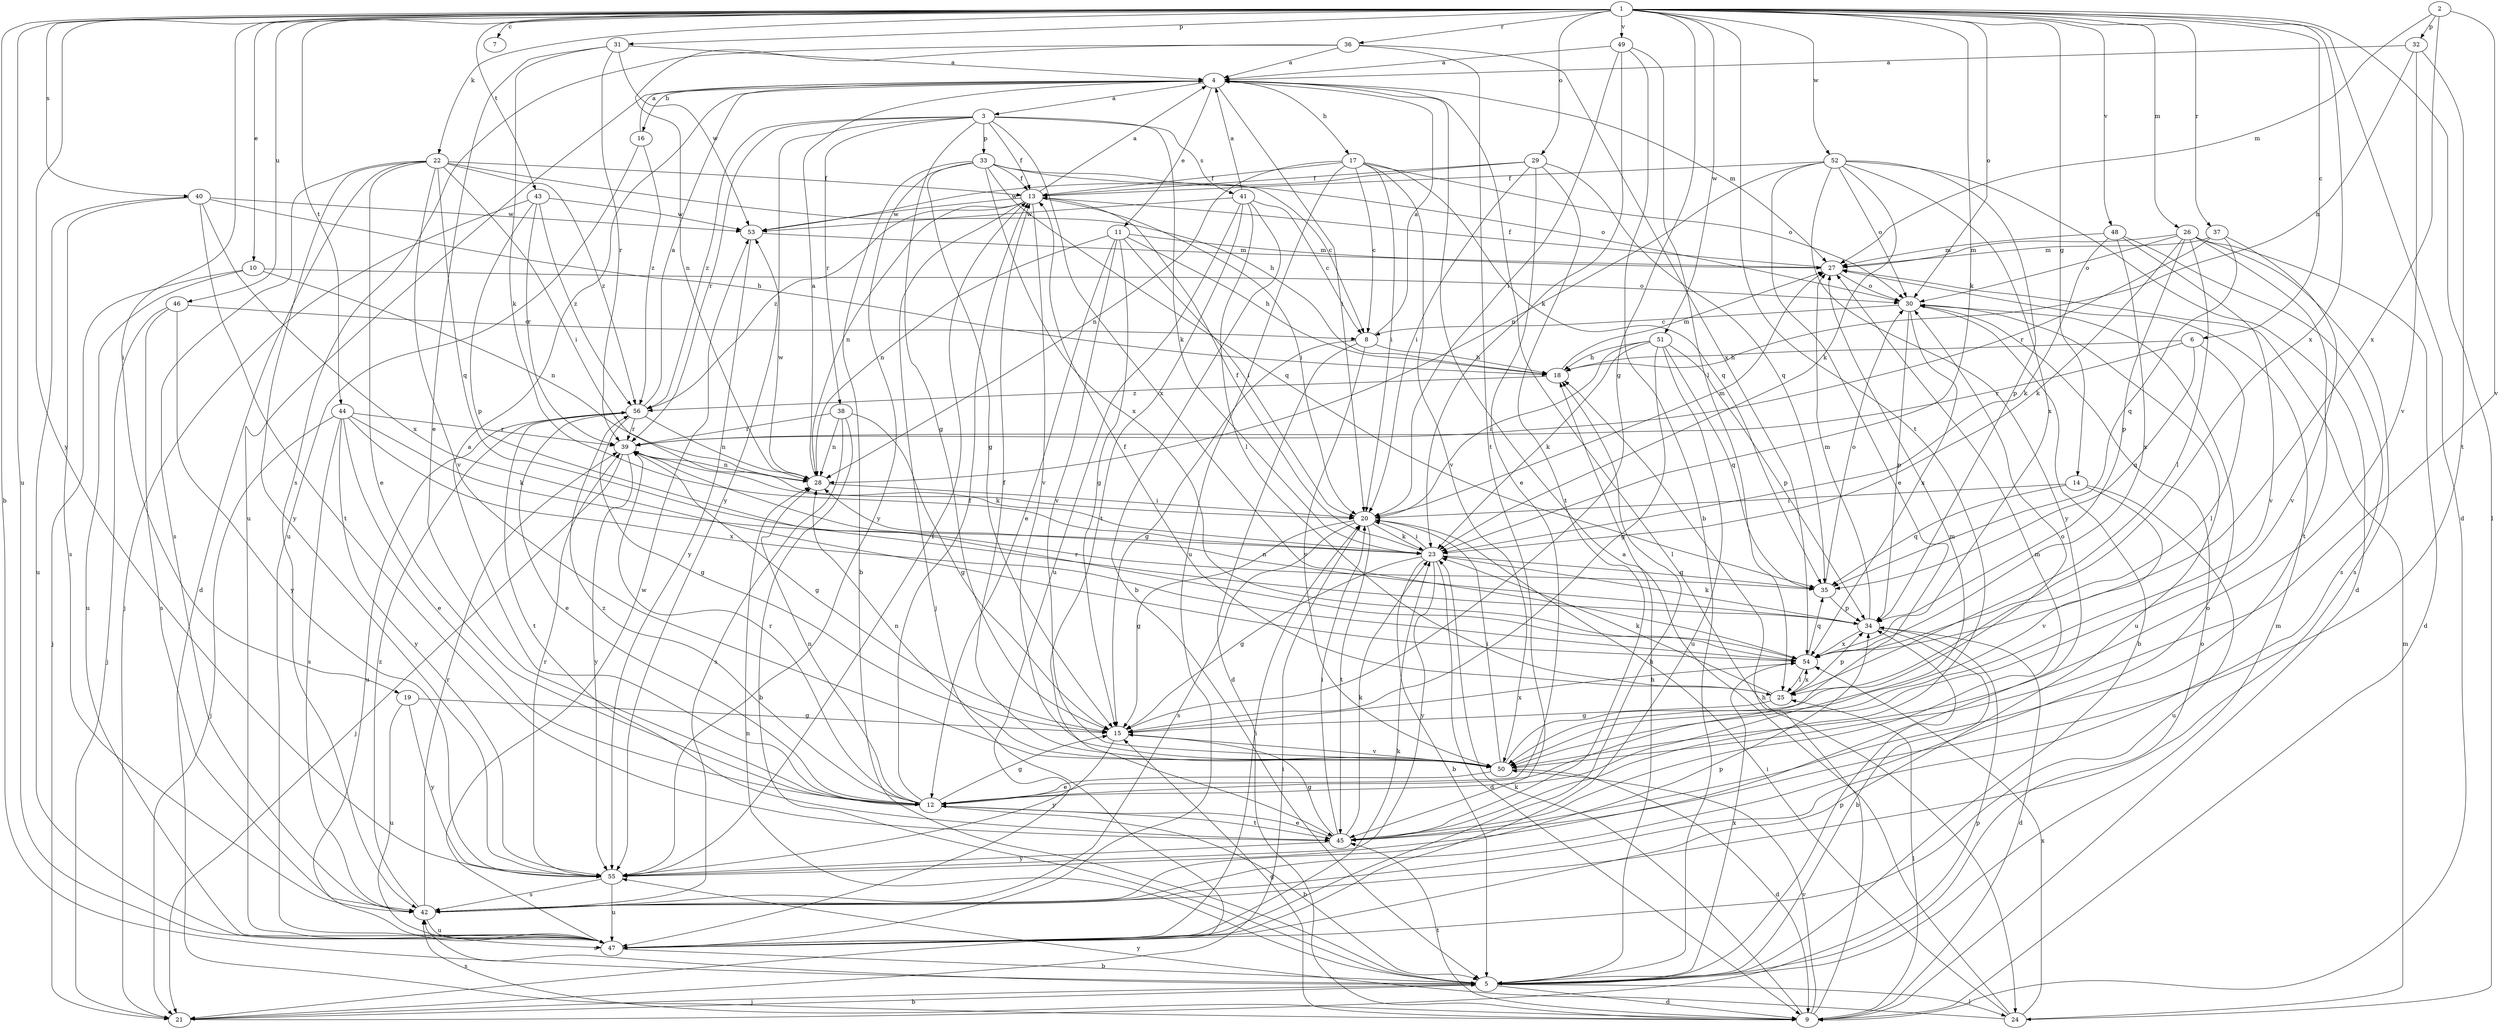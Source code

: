 strict digraph  {
	4 -> 3 [label=a];
	8 -> 4 [label=a];
	12 -> 4 [label=a];
	13 -> 4 [label=a];
	16 -> 4 [label=a];
	24 -> 4 [label=a];
	28 -> 4 [label=a];
	31 -> 4 [label=a];
	32 -> 4 [label=a];
	36 -> 4 [label=a];
	41 -> 4 [label=a];
	49 -> 4 [label=a];
	56 -> 4 [label=a];
	1 -> 5 [label=b];
	12 -> 5 [label=b];
	21 -> 5 [label=b];
	23 -> 5 [label=b];
	30 -> 5 [label=b];
	33 -> 5 [label=b];
	34 -> 5 [label=b];
	38 -> 5 [label=b];
	41 -> 5 [label=b];
	47 -> 5 [label=b];
	49 -> 5 [label=b];
	1 -> 6 [label=c];
	1 -> 7 [label=c];
	17 -> 8 [label=c];
	30 -> 8 [label=c];
	33 -> 8 [label=c];
	41 -> 8 [label=c];
	46 -> 8 [label=c];
	1 -> 9 [label=d];
	5 -> 9 [label=d];
	8 -> 9 [label=d];
	22 -> 9 [label=d];
	23 -> 9 [label=d];
	26 -> 9 [label=d];
	34 -> 9 [label=d];
	50 -> 9 [label=d];
	52 -> 9 [label=d];
	1 -> 10 [label=e];
	4 -> 11 [label=e];
	11 -> 12 [label=e];
	22 -> 12 [label=e];
	29 -> 12 [label=e];
	31 -> 12 [label=e];
	44 -> 12 [label=e];
	45 -> 12 [label=e];
	50 -> 12 [label=e];
	52 -> 12 [label=e];
	56 -> 12 [label=e];
	3 -> 13 [label=f];
	12 -> 13 [label=f];
	17 -> 13 [label=f];
	22 -> 13 [label=f];
	23 -> 13 [label=f];
	25 -> 13 [label=f];
	27 -> 13 [label=f];
	29 -> 13 [label=f];
	33 -> 13 [label=f];
	50 -> 13 [label=f];
	52 -> 13 [label=f];
	55 -> 13 [label=f];
	1 -> 14 [label=g];
	1 -> 15 [label=g];
	3 -> 15 [label=g];
	8 -> 15 [label=g];
	9 -> 15 [label=g];
	11 -> 15 [label=g];
	12 -> 15 [label=g];
	19 -> 15 [label=g];
	20 -> 15 [label=g];
	23 -> 15 [label=g];
	25 -> 15 [label=g];
	33 -> 15 [label=g];
	38 -> 15 [label=g];
	39 -> 15 [label=g];
	45 -> 15 [label=g];
	51 -> 15 [label=g];
	56 -> 15 [label=g];
	4 -> 16 [label=h];
	4 -> 17 [label=h];
	5 -> 18 [label=h];
	6 -> 18 [label=h];
	8 -> 18 [label=h];
	9 -> 18 [label=h];
	11 -> 18 [label=h];
	22 -> 18 [label=h];
	32 -> 18 [label=h];
	40 -> 18 [label=h];
	47 -> 18 [label=h];
	51 -> 18 [label=h];
	1 -> 19 [label=i];
	4 -> 20 [label=i];
	11 -> 20 [label=i];
	13 -> 20 [label=i];
	14 -> 20 [label=i];
	17 -> 20 [label=i];
	21 -> 20 [label=i];
	22 -> 20 [label=i];
	23 -> 20 [label=i];
	24 -> 20 [label=i];
	28 -> 20 [label=i];
	29 -> 20 [label=i];
	45 -> 20 [label=i];
	47 -> 20 [label=i];
	49 -> 20 [label=i];
	50 -> 20 [label=i];
	51 -> 20 [label=i];
	5 -> 21 [label=j];
	10 -> 21 [label=j];
	13 -> 21 [label=j];
	39 -> 21 [label=j];
	43 -> 21 [label=j];
	44 -> 21 [label=j];
	46 -> 21 [label=j];
	1 -> 22 [label=k];
	1 -> 23 [label=k];
	3 -> 23 [label=k];
	9 -> 23 [label=k];
	20 -> 23 [label=k];
	25 -> 23 [label=k];
	26 -> 23 [label=k];
	31 -> 23 [label=k];
	34 -> 23 [label=k];
	39 -> 23 [label=k];
	44 -> 23 [label=k];
	45 -> 23 [label=k];
	47 -> 23 [label=k];
	48 -> 23 [label=k];
	49 -> 23 [label=k];
	51 -> 23 [label=k];
	52 -> 23 [label=k];
	1 -> 24 [label=l];
	4 -> 24 [label=l];
	5 -> 24 [label=l];
	6 -> 25 [label=l];
	9 -> 25 [label=l];
	26 -> 25 [label=l];
	41 -> 25 [label=l];
	49 -> 25 [label=l];
	54 -> 25 [label=l];
	1 -> 26 [label=m];
	2 -> 27 [label=m];
	4 -> 27 [label=m];
	5 -> 27 [label=m];
	11 -> 27 [label=m];
	12 -> 27 [label=m];
	18 -> 27 [label=m];
	20 -> 27 [label=m];
	24 -> 27 [label=m];
	26 -> 27 [label=m];
	34 -> 27 [label=m];
	37 -> 27 [label=m];
	45 -> 27 [label=m];
	48 -> 27 [label=m];
	53 -> 27 [label=m];
	5 -> 28 [label=n];
	10 -> 28 [label=n];
	11 -> 28 [label=n];
	12 -> 28 [label=n];
	13 -> 28 [label=n];
	17 -> 28 [label=n];
	34 -> 28 [label=n];
	36 -> 28 [label=n];
	38 -> 28 [label=n];
	39 -> 28 [label=n];
	50 -> 28 [label=n];
	52 -> 28 [label=n];
	56 -> 28 [label=n];
	1 -> 29 [label=o];
	1 -> 30 [label=o];
	5 -> 30 [label=o];
	10 -> 30 [label=o];
	17 -> 30 [label=o];
	26 -> 30 [label=o];
	27 -> 30 [label=o];
	33 -> 30 [label=o];
	35 -> 30 [label=o];
	42 -> 30 [label=o];
	50 -> 30 [label=o];
	52 -> 30 [label=o];
	1 -> 31 [label=p];
	2 -> 32 [label=p];
	3 -> 33 [label=p];
	5 -> 34 [label=p];
	21 -> 34 [label=p];
	25 -> 34 [label=p];
	26 -> 34 [label=p];
	30 -> 34 [label=p];
	35 -> 34 [label=p];
	42 -> 34 [label=p];
	43 -> 34 [label=p];
	51 -> 34 [label=p];
	52 -> 34 [label=p];
	6 -> 35 [label=q];
	14 -> 35 [label=q];
	17 -> 35 [label=q];
	22 -> 35 [label=q];
	23 -> 35 [label=q];
	29 -> 35 [label=q];
	33 -> 35 [label=q];
	37 -> 35 [label=q];
	51 -> 35 [label=q];
	54 -> 35 [label=q];
	1 -> 36 [label=r];
	1 -> 37 [label=r];
	3 -> 38 [label=r];
	3 -> 39 [label=r];
	6 -> 39 [label=r];
	12 -> 39 [label=r];
	31 -> 39 [label=r];
	37 -> 39 [label=r];
	38 -> 39 [label=r];
	42 -> 39 [label=r];
	43 -> 39 [label=r];
	44 -> 39 [label=r];
	54 -> 39 [label=r];
	55 -> 39 [label=r];
	56 -> 39 [label=r];
	1 -> 40 [label=s];
	3 -> 41 [label=s];
	5 -> 42 [label=s];
	9 -> 42 [label=s];
	20 -> 42 [label=s];
	22 -> 42 [label=s];
	26 -> 42 [label=s];
	36 -> 42 [label=s];
	38 -> 42 [label=s];
	40 -> 42 [label=s];
	44 -> 42 [label=s];
	46 -> 42 [label=s];
	48 -> 42 [label=s];
	55 -> 42 [label=s];
	1 -> 43 [label=t];
	1 -> 44 [label=t];
	1 -> 45 [label=t];
	9 -> 45 [label=t];
	12 -> 45 [label=t];
	20 -> 45 [label=t];
	26 -> 45 [label=t];
	29 -> 45 [label=t];
	32 -> 45 [label=t];
	36 -> 45 [label=t];
	40 -> 45 [label=t];
	41 -> 45 [label=t];
	56 -> 45 [label=t];
	1 -> 46 [label=u];
	1 -> 47 [label=u];
	4 -> 47 [label=u];
	10 -> 47 [label=u];
	14 -> 47 [label=u];
	16 -> 47 [label=u];
	17 -> 47 [label=u];
	19 -> 47 [label=u];
	30 -> 47 [label=u];
	40 -> 47 [label=u];
	41 -> 47 [label=u];
	42 -> 47 [label=u];
	51 -> 47 [label=u];
	55 -> 47 [label=u];
	56 -> 47 [label=u];
	1 -> 48 [label=v];
	1 -> 49 [label=v];
	2 -> 50 [label=v];
	8 -> 50 [label=v];
	9 -> 50 [label=v];
	11 -> 50 [label=v];
	13 -> 50 [label=v];
	14 -> 50 [label=v];
	15 -> 50 [label=v];
	17 -> 50 [label=v];
	22 -> 50 [label=v];
	32 -> 50 [label=v];
	37 -> 50 [label=v];
	48 -> 50 [label=v];
	1 -> 51 [label=w];
	1 -> 52 [label=w];
	13 -> 53 [label=w];
	28 -> 53 [label=w];
	29 -> 53 [label=w];
	31 -> 53 [label=w];
	40 -> 53 [label=w];
	41 -> 53 [label=w];
	43 -> 53 [label=w];
	47 -> 53 [label=w];
	1 -> 54 [label=x];
	2 -> 54 [label=x];
	3 -> 54 [label=x];
	5 -> 54 [label=x];
	15 -> 54 [label=x];
	24 -> 54 [label=x];
	25 -> 54 [label=x];
	30 -> 54 [label=x];
	33 -> 54 [label=x];
	34 -> 54 [label=x];
	36 -> 54 [label=x];
	40 -> 54 [label=x];
	44 -> 54 [label=x];
	48 -> 54 [label=x];
	52 -> 54 [label=x];
	1 -> 55 [label=y];
	3 -> 55 [label=y];
	15 -> 55 [label=y];
	19 -> 55 [label=y];
	22 -> 55 [label=y];
	23 -> 55 [label=y];
	24 -> 55 [label=y];
	33 -> 55 [label=y];
	39 -> 55 [label=y];
	44 -> 55 [label=y];
	45 -> 55 [label=y];
	46 -> 55 [label=y];
	52 -> 55 [label=y];
	53 -> 55 [label=y];
	3 -> 56 [label=z];
	12 -> 56 [label=z];
	13 -> 56 [label=z];
	16 -> 56 [label=z];
	18 -> 56 [label=z];
	22 -> 56 [label=z];
	42 -> 56 [label=z];
	43 -> 56 [label=z];
}
